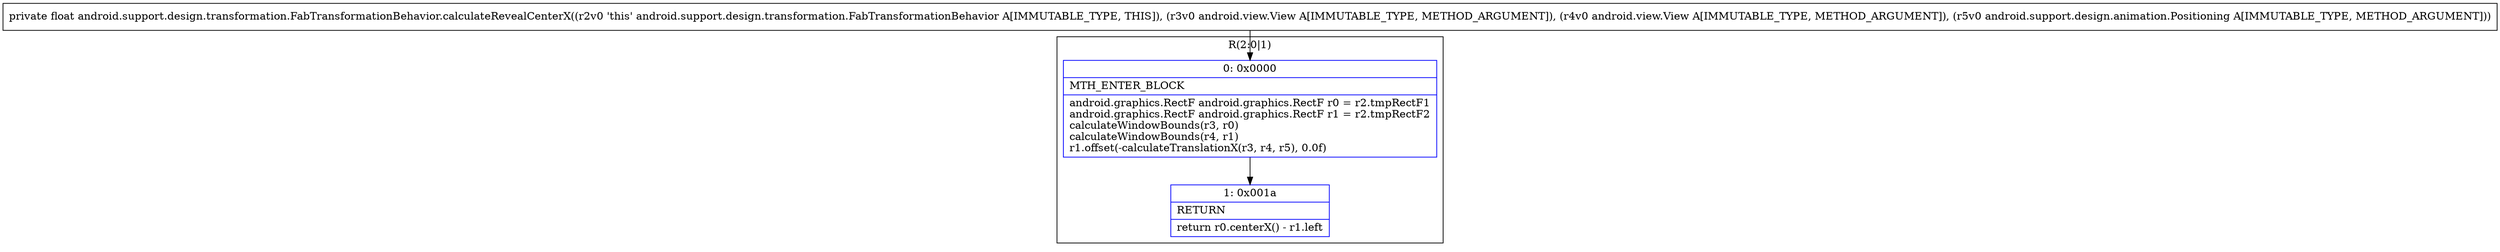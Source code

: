 digraph "CFG forandroid.support.design.transformation.FabTransformationBehavior.calculateRevealCenterX(Landroid\/view\/View;Landroid\/view\/View;Landroid\/support\/design\/animation\/Positioning;)F" {
subgraph cluster_Region_108332380 {
label = "R(2:0|1)";
node [shape=record,color=blue];
Node_0 [shape=record,label="{0\:\ 0x0000|MTH_ENTER_BLOCK\l|android.graphics.RectF android.graphics.RectF r0 = r2.tmpRectF1\landroid.graphics.RectF android.graphics.RectF r1 = r2.tmpRectF2\lcalculateWindowBounds(r3, r0)\lcalculateWindowBounds(r4, r1)\lr1.offset(\-calculateTranslationX(r3, r4, r5), 0.0f)\l}"];
Node_1 [shape=record,label="{1\:\ 0x001a|RETURN\l|return r0.centerX() \- r1.left\l}"];
}
MethodNode[shape=record,label="{private float android.support.design.transformation.FabTransformationBehavior.calculateRevealCenterX((r2v0 'this' android.support.design.transformation.FabTransformationBehavior A[IMMUTABLE_TYPE, THIS]), (r3v0 android.view.View A[IMMUTABLE_TYPE, METHOD_ARGUMENT]), (r4v0 android.view.View A[IMMUTABLE_TYPE, METHOD_ARGUMENT]), (r5v0 android.support.design.animation.Positioning A[IMMUTABLE_TYPE, METHOD_ARGUMENT])) }"];
MethodNode -> Node_0;
Node_0 -> Node_1;
}

